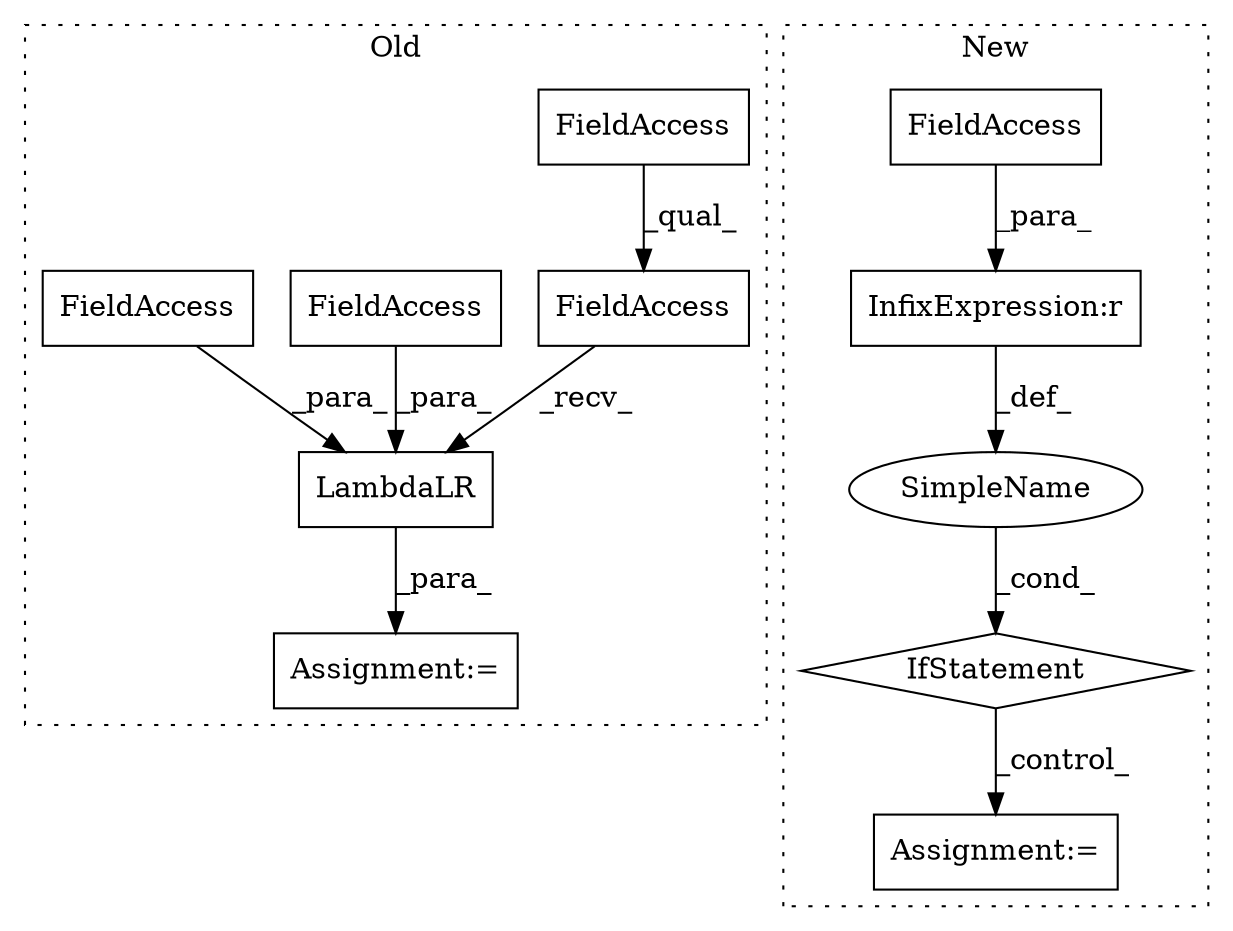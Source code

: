 digraph G {
subgraph cluster0 {
1 [label="LambdaLR" a="32" s="3313,3351" l="9,1" shape="box"];
4 [label="FieldAccess" a="22" s="3288" l="24" shape="box"];
7 [label="Assignment:=" a="7" s="3287" l="1" shape="box"];
8 [label="FieldAccess" a="22" s="3288" l="11" shape="box"];
10 [label="FieldAccess" a="22" s="3322" l="9" shape="box"];
11 [label="FieldAccess" a="22" s="3332" l="7" shape="box"];
label = "Old";
style="dotted";
}
subgraph cluster1 {
2 [label="IfStatement" a="25" s="3307,3336" l="4,2" shape="diamond"];
3 [label="InfixExpression:r" a="27" s="3328" l="4" shape="box"];
5 [label="SimpleName" a="42" s="" l="" shape="ellipse"];
6 [label="Assignment:=" a="7" s="3409" l="2" shape="box"];
9 [label="FieldAccess" a="22" s="3311" l="17" shape="box"];
label = "New";
style="dotted";
}
1 -> 7 [label="_para_"];
2 -> 6 [label="_control_"];
3 -> 5 [label="_def_"];
4 -> 1 [label="_recv_"];
5 -> 2 [label="_cond_"];
8 -> 4 [label="_qual_"];
9 -> 3 [label="_para_"];
10 -> 1 [label="_para_"];
11 -> 1 [label="_para_"];
}